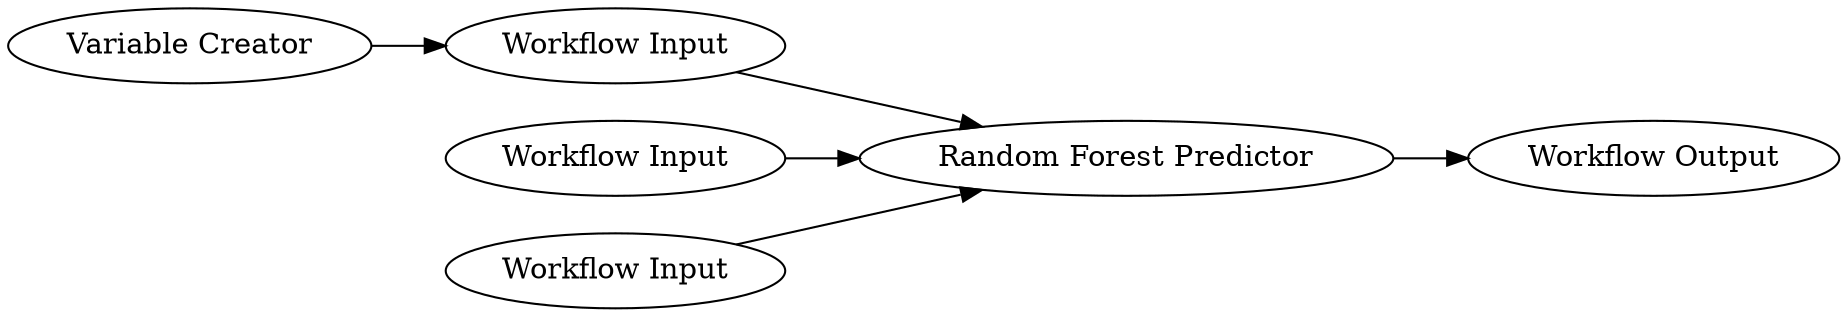 digraph {
	15 -> 14
	17 -> 10
	16 -> 10
	10 -> 18
	14 -> 10
	16 [label="Workflow Input"]
	18 [label="Workflow Output"]
	15 [label="Variable Creator"]
	14 [label="Workflow Input"]
	17 [label="Workflow Input"]
	10 [label="Random Forest Predictor"]
	rankdir=LR
}
